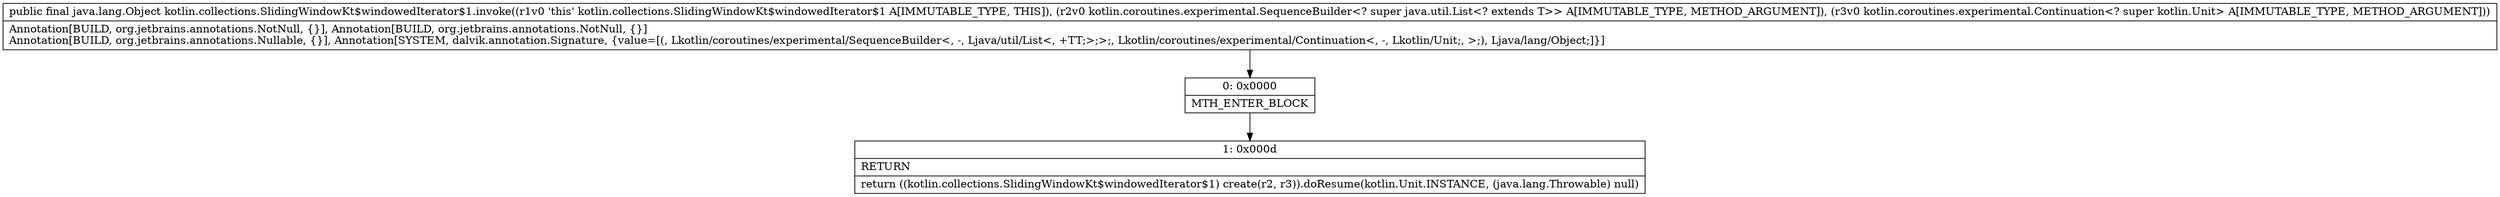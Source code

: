 digraph "CFG forkotlin.collections.SlidingWindowKt$windowedIterator$1.invoke(Lkotlin\/coroutines\/experimental\/SequenceBuilder;Lkotlin\/coroutines\/experimental\/Continuation;)Ljava\/lang\/Object;" {
Node_0 [shape=record,label="{0\:\ 0x0000|MTH_ENTER_BLOCK\l}"];
Node_1 [shape=record,label="{1\:\ 0x000d|RETURN\l|return ((kotlin.collections.SlidingWindowKt$windowedIterator$1) create(r2, r3)).doResume(kotlin.Unit.INSTANCE, (java.lang.Throwable) null)\l}"];
MethodNode[shape=record,label="{public final java.lang.Object kotlin.collections.SlidingWindowKt$windowedIterator$1.invoke((r1v0 'this' kotlin.collections.SlidingWindowKt$windowedIterator$1 A[IMMUTABLE_TYPE, THIS]), (r2v0 kotlin.coroutines.experimental.SequenceBuilder\<? super java.util.List\<? extends T\>\> A[IMMUTABLE_TYPE, METHOD_ARGUMENT]), (r3v0 kotlin.coroutines.experimental.Continuation\<? super kotlin.Unit\> A[IMMUTABLE_TYPE, METHOD_ARGUMENT]))  | Annotation[BUILD, org.jetbrains.annotations.NotNull, \{\}], Annotation[BUILD, org.jetbrains.annotations.NotNull, \{\}]\lAnnotation[BUILD, org.jetbrains.annotations.Nullable, \{\}], Annotation[SYSTEM, dalvik.annotation.Signature, \{value=[(, Lkotlin\/coroutines\/experimental\/SequenceBuilder\<, \-, Ljava\/util\/List\<, +TT;\>;\>;, Lkotlin\/coroutines\/experimental\/Continuation\<, \-, Lkotlin\/Unit;, \>;), Ljava\/lang\/Object;]\}]\l}"];
MethodNode -> Node_0;
Node_0 -> Node_1;
}

